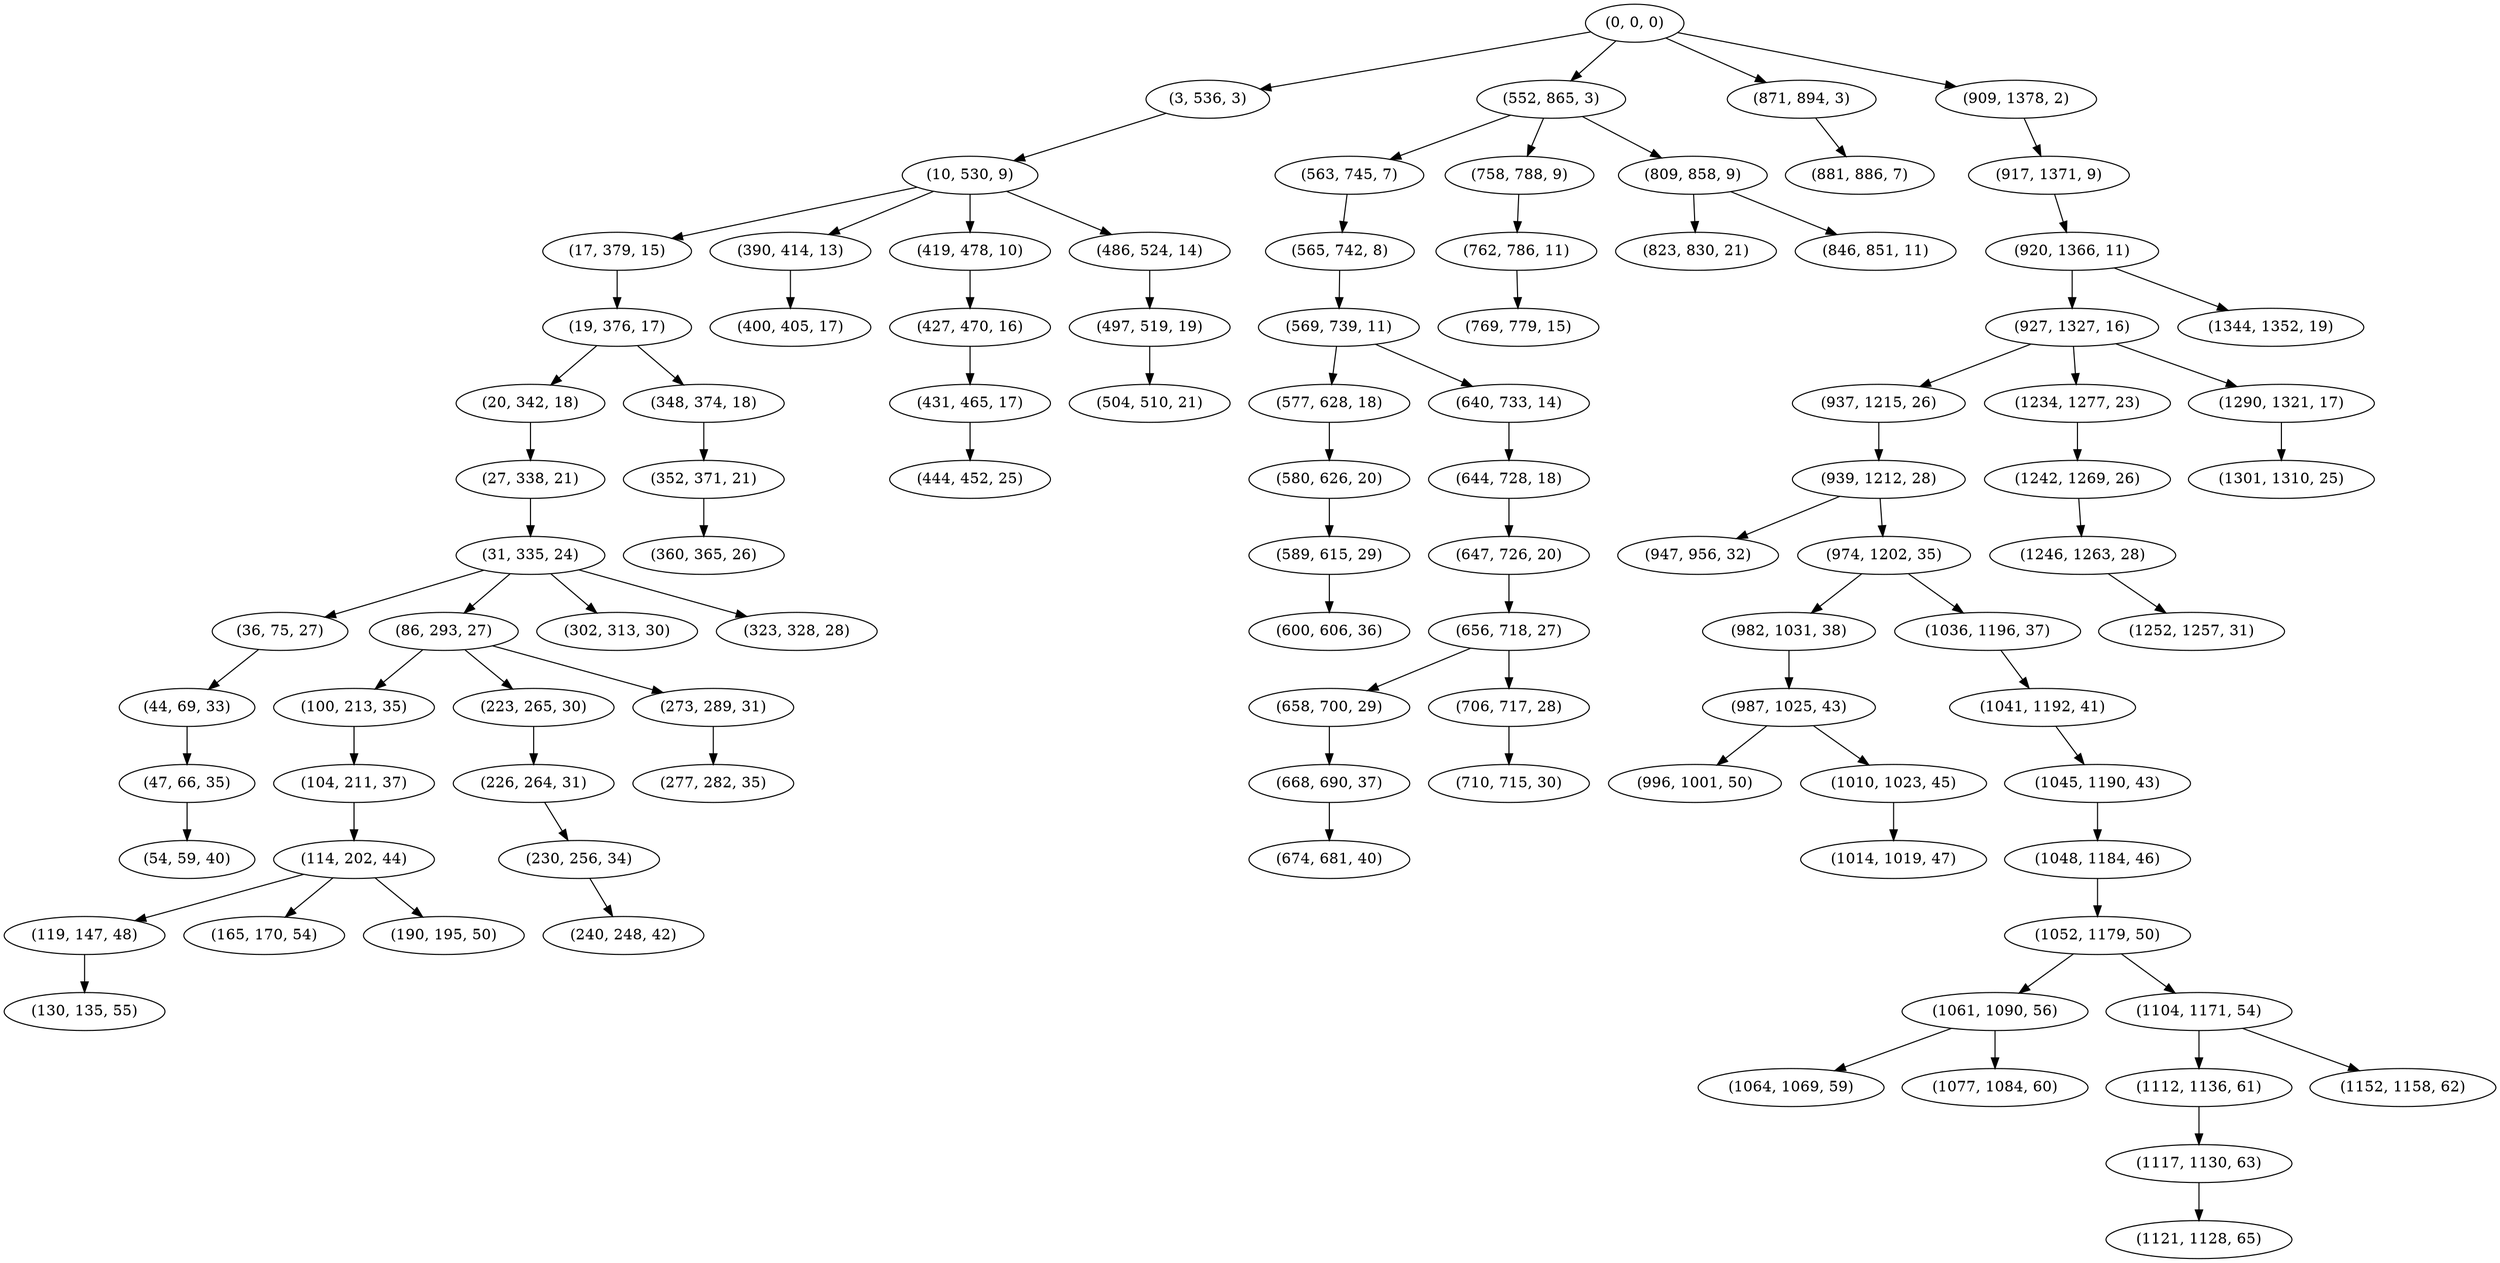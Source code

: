 digraph tree {
    "(0, 0, 0)";
    "(3, 536, 3)";
    "(10, 530, 9)";
    "(17, 379, 15)";
    "(19, 376, 17)";
    "(20, 342, 18)";
    "(27, 338, 21)";
    "(31, 335, 24)";
    "(36, 75, 27)";
    "(44, 69, 33)";
    "(47, 66, 35)";
    "(54, 59, 40)";
    "(86, 293, 27)";
    "(100, 213, 35)";
    "(104, 211, 37)";
    "(114, 202, 44)";
    "(119, 147, 48)";
    "(130, 135, 55)";
    "(165, 170, 54)";
    "(190, 195, 50)";
    "(223, 265, 30)";
    "(226, 264, 31)";
    "(230, 256, 34)";
    "(240, 248, 42)";
    "(273, 289, 31)";
    "(277, 282, 35)";
    "(302, 313, 30)";
    "(323, 328, 28)";
    "(348, 374, 18)";
    "(352, 371, 21)";
    "(360, 365, 26)";
    "(390, 414, 13)";
    "(400, 405, 17)";
    "(419, 478, 10)";
    "(427, 470, 16)";
    "(431, 465, 17)";
    "(444, 452, 25)";
    "(486, 524, 14)";
    "(497, 519, 19)";
    "(504, 510, 21)";
    "(552, 865, 3)";
    "(563, 745, 7)";
    "(565, 742, 8)";
    "(569, 739, 11)";
    "(577, 628, 18)";
    "(580, 626, 20)";
    "(589, 615, 29)";
    "(600, 606, 36)";
    "(640, 733, 14)";
    "(644, 728, 18)";
    "(647, 726, 20)";
    "(656, 718, 27)";
    "(658, 700, 29)";
    "(668, 690, 37)";
    "(674, 681, 40)";
    "(706, 717, 28)";
    "(710, 715, 30)";
    "(758, 788, 9)";
    "(762, 786, 11)";
    "(769, 779, 15)";
    "(809, 858, 9)";
    "(823, 830, 21)";
    "(846, 851, 11)";
    "(871, 894, 3)";
    "(881, 886, 7)";
    "(909, 1378, 2)";
    "(917, 1371, 9)";
    "(920, 1366, 11)";
    "(927, 1327, 16)";
    "(937, 1215, 26)";
    "(939, 1212, 28)";
    "(947, 956, 32)";
    "(974, 1202, 35)";
    "(982, 1031, 38)";
    "(987, 1025, 43)";
    "(996, 1001, 50)";
    "(1010, 1023, 45)";
    "(1014, 1019, 47)";
    "(1036, 1196, 37)";
    "(1041, 1192, 41)";
    "(1045, 1190, 43)";
    "(1048, 1184, 46)";
    "(1052, 1179, 50)";
    "(1061, 1090, 56)";
    "(1064, 1069, 59)";
    "(1077, 1084, 60)";
    "(1104, 1171, 54)";
    "(1112, 1136, 61)";
    "(1117, 1130, 63)";
    "(1121, 1128, 65)";
    "(1152, 1158, 62)";
    "(1234, 1277, 23)";
    "(1242, 1269, 26)";
    "(1246, 1263, 28)";
    "(1252, 1257, 31)";
    "(1290, 1321, 17)";
    "(1301, 1310, 25)";
    "(1344, 1352, 19)";
    "(0, 0, 0)" -> "(3, 536, 3)";
    "(0, 0, 0)" -> "(552, 865, 3)";
    "(0, 0, 0)" -> "(871, 894, 3)";
    "(0, 0, 0)" -> "(909, 1378, 2)";
    "(3, 536, 3)" -> "(10, 530, 9)";
    "(10, 530, 9)" -> "(17, 379, 15)";
    "(10, 530, 9)" -> "(390, 414, 13)";
    "(10, 530, 9)" -> "(419, 478, 10)";
    "(10, 530, 9)" -> "(486, 524, 14)";
    "(17, 379, 15)" -> "(19, 376, 17)";
    "(19, 376, 17)" -> "(20, 342, 18)";
    "(19, 376, 17)" -> "(348, 374, 18)";
    "(20, 342, 18)" -> "(27, 338, 21)";
    "(27, 338, 21)" -> "(31, 335, 24)";
    "(31, 335, 24)" -> "(36, 75, 27)";
    "(31, 335, 24)" -> "(86, 293, 27)";
    "(31, 335, 24)" -> "(302, 313, 30)";
    "(31, 335, 24)" -> "(323, 328, 28)";
    "(36, 75, 27)" -> "(44, 69, 33)";
    "(44, 69, 33)" -> "(47, 66, 35)";
    "(47, 66, 35)" -> "(54, 59, 40)";
    "(86, 293, 27)" -> "(100, 213, 35)";
    "(86, 293, 27)" -> "(223, 265, 30)";
    "(86, 293, 27)" -> "(273, 289, 31)";
    "(100, 213, 35)" -> "(104, 211, 37)";
    "(104, 211, 37)" -> "(114, 202, 44)";
    "(114, 202, 44)" -> "(119, 147, 48)";
    "(114, 202, 44)" -> "(165, 170, 54)";
    "(114, 202, 44)" -> "(190, 195, 50)";
    "(119, 147, 48)" -> "(130, 135, 55)";
    "(223, 265, 30)" -> "(226, 264, 31)";
    "(226, 264, 31)" -> "(230, 256, 34)";
    "(230, 256, 34)" -> "(240, 248, 42)";
    "(273, 289, 31)" -> "(277, 282, 35)";
    "(348, 374, 18)" -> "(352, 371, 21)";
    "(352, 371, 21)" -> "(360, 365, 26)";
    "(390, 414, 13)" -> "(400, 405, 17)";
    "(419, 478, 10)" -> "(427, 470, 16)";
    "(427, 470, 16)" -> "(431, 465, 17)";
    "(431, 465, 17)" -> "(444, 452, 25)";
    "(486, 524, 14)" -> "(497, 519, 19)";
    "(497, 519, 19)" -> "(504, 510, 21)";
    "(552, 865, 3)" -> "(563, 745, 7)";
    "(552, 865, 3)" -> "(758, 788, 9)";
    "(552, 865, 3)" -> "(809, 858, 9)";
    "(563, 745, 7)" -> "(565, 742, 8)";
    "(565, 742, 8)" -> "(569, 739, 11)";
    "(569, 739, 11)" -> "(577, 628, 18)";
    "(569, 739, 11)" -> "(640, 733, 14)";
    "(577, 628, 18)" -> "(580, 626, 20)";
    "(580, 626, 20)" -> "(589, 615, 29)";
    "(589, 615, 29)" -> "(600, 606, 36)";
    "(640, 733, 14)" -> "(644, 728, 18)";
    "(644, 728, 18)" -> "(647, 726, 20)";
    "(647, 726, 20)" -> "(656, 718, 27)";
    "(656, 718, 27)" -> "(658, 700, 29)";
    "(656, 718, 27)" -> "(706, 717, 28)";
    "(658, 700, 29)" -> "(668, 690, 37)";
    "(668, 690, 37)" -> "(674, 681, 40)";
    "(706, 717, 28)" -> "(710, 715, 30)";
    "(758, 788, 9)" -> "(762, 786, 11)";
    "(762, 786, 11)" -> "(769, 779, 15)";
    "(809, 858, 9)" -> "(823, 830, 21)";
    "(809, 858, 9)" -> "(846, 851, 11)";
    "(871, 894, 3)" -> "(881, 886, 7)";
    "(909, 1378, 2)" -> "(917, 1371, 9)";
    "(917, 1371, 9)" -> "(920, 1366, 11)";
    "(920, 1366, 11)" -> "(927, 1327, 16)";
    "(920, 1366, 11)" -> "(1344, 1352, 19)";
    "(927, 1327, 16)" -> "(937, 1215, 26)";
    "(927, 1327, 16)" -> "(1234, 1277, 23)";
    "(927, 1327, 16)" -> "(1290, 1321, 17)";
    "(937, 1215, 26)" -> "(939, 1212, 28)";
    "(939, 1212, 28)" -> "(947, 956, 32)";
    "(939, 1212, 28)" -> "(974, 1202, 35)";
    "(974, 1202, 35)" -> "(982, 1031, 38)";
    "(974, 1202, 35)" -> "(1036, 1196, 37)";
    "(982, 1031, 38)" -> "(987, 1025, 43)";
    "(987, 1025, 43)" -> "(996, 1001, 50)";
    "(987, 1025, 43)" -> "(1010, 1023, 45)";
    "(1010, 1023, 45)" -> "(1014, 1019, 47)";
    "(1036, 1196, 37)" -> "(1041, 1192, 41)";
    "(1041, 1192, 41)" -> "(1045, 1190, 43)";
    "(1045, 1190, 43)" -> "(1048, 1184, 46)";
    "(1048, 1184, 46)" -> "(1052, 1179, 50)";
    "(1052, 1179, 50)" -> "(1061, 1090, 56)";
    "(1052, 1179, 50)" -> "(1104, 1171, 54)";
    "(1061, 1090, 56)" -> "(1064, 1069, 59)";
    "(1061, 1090, 56)" -> "(1077, 1084, 60)";
    "(1104, 1171, 54)" -> "(1112, 1136, 61)";
    "(1104, 1171, 54)" -> "(1152, 1158, 62)";
    "(1112, 1136, 61)" -> "(1117, 1130, 63)";
    "(1117, 1130, 63)" -> "(1121, 1128, 65)";
    "(1234, 1277, 23)" -> "(1242, 1269, 26)";
    "(1242, 1269, 26)" -> "(1246, 1263, 28)";
    "(1246, 1263, 28)" -> "(1252, 1257, 31)";
    "(1290, 1321, 17)" -> "(1301, 1310, 25)";
}
